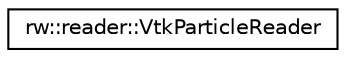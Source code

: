 digraph "Graphical Class Hierarchy"
{
  edge [fontname="Helvetica",fontsize="10",labelfontname="Helvetica",labelfontsize="10"];
  node [fontname="Helvetica",fontsize="10",shape=record];
  rankdir="LR";
  Node0 [label="rw::reader::VtkParticleReader",height=0.2,width=0.4,color="black", fillcolor="white", style="filled",URL="$classrw_1_1reader_1_1VtkParticleReader.html",tooltip="A vtk writer for simple point data and complex fem mesh data. "];
}
